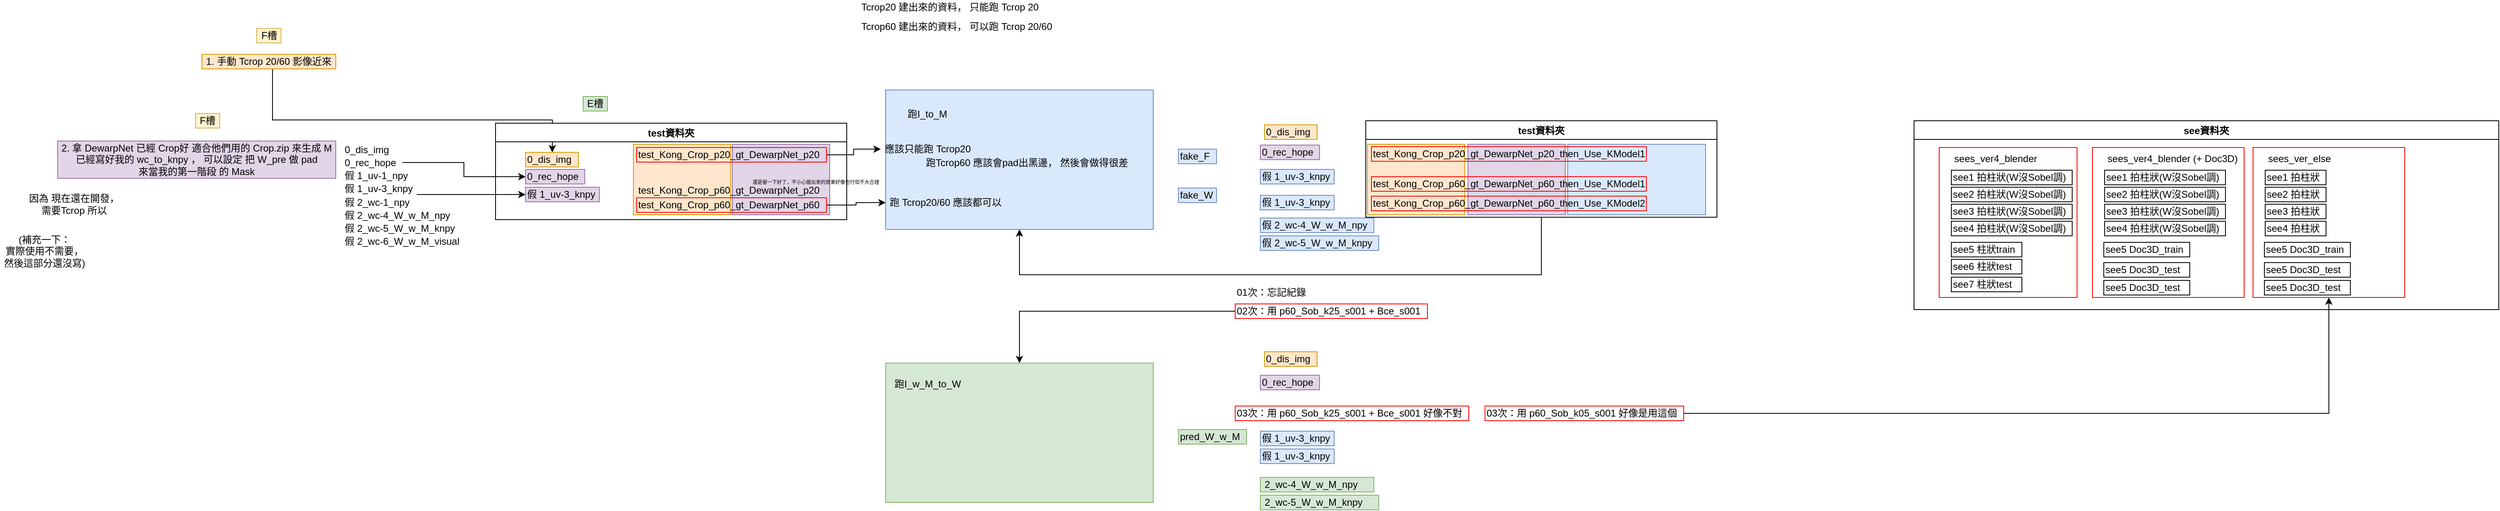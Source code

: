 <mxfile version="16.5.1" type="device"><diagram id="8V7F-LsI8nmG_da1z55P" name="第1頁"><mxGraphModel dx="981" dy="597" grid="0" gridSize="10" guides="1" tooltips="1" connect="1" arrows="1" fold="1" page="0" pageScale="1" pageWidth="827" pageHeight="1169" math="0" shadow="0"><root><mxCell id="0"/><mxCell id="1" parent="0"/><mxCell id="UlSZ71wL_qy7_MCJ2Hab-49" value="" style="rounded=0;whiteSpace=wrap;html=1;fontSize=12;strokeColor=#6c8ebf;fillColor=#dae8fc;" parent="1" vertex="1"><mxGeometry x="1383" y="316" width="330" height="172" as="geometry"/></mxCell><mxCell id="UlSZ71wL_qy7_MCJ2Hab-59" value="" style="rounded=0;whiteSpace=wrap;html=1;fillColor=#e1d5e7;strokeColor=#9673a6;" parent="1" vertex="1"><mxGeometry x="2101" y="383" width="120" height="87" as="geometry"/></mxCell><mxCell id="UlSZ71wL_qy7_MCJ2Hab-58" value="" style="rounded=0;whiteSpace=wrap;html=1;fillColor=#ffe6cc;strokeColor=#d79b00;" parent="1" vertex="1"><mxGeometry x="1977" y="383" width="120" height="87" as="geometry"/></mxCell><mxCell id="UlSZ71wL_qy7_MCJ2Hab-35" value="" style="rounded=0;whiteSpace=wrap;html=1;fillColor=#e1d5e7;strokeColor=#9673a6;" parent="1" vertex="1"><mxGeometry x="1194" y="383" width="120" height="87" as="geometry"/></mxCell><mxCell id="UlSZ71wL_qy7_MCJ2Hab-34" value="" style="rounded=0;whiteSpace=wrap;html=1;fillColor=#ffe6cc;strokeColor=#d79b00;" parent="1" vertex="1"><mxGeometry x="1072" y="383" width="120" height="87" as="geometry"/></mxCell><mxCell id="UlSZ71wL_qy7_MCJ2Hab-19" style="edgeStyle=orthogonalEdgeStyle;rounded=0;orthogonalLoop=1;jettySize=auto;html=1;" parent="1" source="UlSZ71wL_qy7_MCJ2Hab-1" target="UlSZ71wL_qy7_MCJ2Hab-18" edge="1"><mxGeometry relative="1" as="geometry"><Array as="points"><mxPoint x="627" y="353"/><mxPoint x="972" y="353"/></Array></mxGeometry></mxCell><mxCell id="UlSZ71wL_qy7_MCJ2Hab-1" value="1. 手動 Tcrop 20/60 影像近來" style="text;html=1;strokeColor=#d79b00;fillColor=#ffe6cc;align=center;verticalAlign=middle;whiteSpace=wrap;rounded=0;" parent="1" vertex="1"><mxGeometry x="540" y="272" width="165" height="18" as="geometry"/></mxCell><mxCell id="UlSZ71wL_qy7_MCJ2Hab-2" value="因為 現在還在開發，&lt;br&gt;需要Tcrop 所以" style="text;html=1;strokeColor=none;fillColor=none;align=center;verticalAlign=middle;whiteSpace=wrap;rounded=0;" parent="1" vertex="1"><mxGeometry x="322" y="441" width="121" height="32" as="geometry"/></mxCell><mxCell id="UlSZ71wL_qy7_MCJ2Hab-3" value="2. 拿 DewarpNet 已經 Crop好 適合他們用的 Crop.zip 來生成 M&lt;br&gt;已經寫好我的 wc_to_knpy ， 可以設定 把 W_pre 做 pad &lt;br&gt;來當我的第一階段 的 Mask" style="text;html=1;strokeColor=#9673a6;fillColor=#e1d5e7;align=center;verticalAlign=middle;whiteSpace=wrap;rounded=0;" parent="1" vertex="1"><mxGeometry x="362" y="379" width="343" height="46" as="geometry"/></mxCell><mxCell id="UlSZ71wL_qy7_MCJ2Hab-4" value="(補充一下：&lt;br&gt;實際使用不需要，&lt;br&gt;然後這部分還沒寫)" style="text;html=1;strokeColor=none;fillColor=none;align=center;verticalAlign=middle;whiteSpace=wrap;rounded=0;" parent="1" vertex="1"><mxGeometry x="291" y="492" width="110" height="46" as="geometry"/></mxCell><mxCell id="UlSZ71wL_qy7_MCJ2Hab-6" value="0_dis_img&lt;br&gt;" style="text;html=1;strokeColor=none;fillColor=none;align=left;verticalAlign=middle;whiteSpace=wrap;rounded=0;" parent="1" vertex="1"><mxGeometry x="714" y="381" width="65" height="18" as="geometry"/></mxCell><mxCell id="UlSZ71wL_qy7_MCJ2Hab-22" style="edgeStyle=orthogonalEdgeStyle;rounded=0;orthogonalLoop=1;jettySize=auto;html=1;entryX=0;entryY=0.5;entryDx=0;entryDy=0;" parent="1" source="UlSZ71wL_qy7_MCJ2Hab-7" target="UlSZ71wL_qy7_MCJ2Hab-21" edge="1"><mxGeometry relative="1" as="geometry"/></mxCell><mxCell id="UlSZ71wL_qy7_MCJ2Hab-7" value="0_rec_hope&lt;br&gt;" style="text;html=1;strokeColor=none;fillColor=none;align=left;verticalAlign=middle;whiteSpace=wrap;rounded=0;" parent="1" vertex="1"><mxGeometry x="714" y="396" width="73" height="19" as="geometry"/></mxCell><mxCell id="UlSZ71wL_qy7_MCJ2Hab-8" value="假&amp;nbsp;1_uv-1_npy" style="text;html=1;strokeColor=none;fillColor=none;align=left;verticalAlign=middle;whiteSpace=wrap;rounded=0;" parent="1" vertex="1"><mxGeometry x="714" y="413" width="88" height="18" as="geometry"/></mxCell><mxCell id="UlSZ71wL_qy7_MCJ2Hab-24" style="edgeStyle=orthogonalEdgeStyle;rounded=0;orthogonalLoop=1;jettySize=auto;html=1;entryX=0;entryY=0.5;entryDx=0;entryDy=0;" parent="1" source="UlSZ71wL_qy7_MCJ2Hab-9" target="UlSZ71wL_qy7_MCJ2Hab-23" edge="1"><mxGeometry relative="1" as="geometry"><Array as="points"><mxPoint x="846" y="445"/><mxPoint x="846" y="445"/></Array></mxGeometry></mxCell><mxCell id="UlSZ71wL_qy7_MCJ2Hab-9" value="假 1_uv-3_knpy" style="text;html=1;strokeColor=none;fillColor=none;align=left;verticalAlign=middle;whiteSpace=wrap;rounded=0;" parent="1" vertex="1"><mxGeometry x="714" y="429" width="91" height="18" as="geometry"/></mxCell><mxCell id="UlSZ71wL_qy7_MCJ2Hab-11" value="假&amp;nbsp;2_wc-1_npy" style="text;html=1;strokeColor=none;fillColor=none;align=left;verticalAlign=middle;whiteSpace=wrap;rounded=0;" parent="1" vertex="1"><mxGeometry x="714" y="446" width="90" height="18" as="geometry"/></mxCell><mxCell id="UlSZ71wL_qy7_MCJ2Hab-12" value="假&amp;nbsp;2_wc-4_W_w_M_npy" style="text;html=1;strokeColor=none;fillColor=none;align=left;verticalAlign=middle;whiteSpace=wrap;rounded=0;" parent="1" vertex="1"><mxGeometry x="714" y="462" width="140" height="18" as="geometry"/></mxCell><mxCell id="UlSZ71wL_qy7_MCJ2Hab-13" value="假&amp;nbsp;2_wc-5_W_w_M_knpy" style="text;html=1;strokeColor=none;fillColor=none;align=left;verticalAlign=middle;whiteSpace=wrap;rounded=0;" parent="1" vertex="1"><mxGeometry x="714" y="478" width="146" height="18" as="geometry"/></mxCell><mxCell id="UlSZ71wL_qy7_MCJ2Hab-15" value="假&amp;nbsp;2_wc-6_W_w_M_visual" style="text;html=1;strokeColor=none;fillColor=none;align=left;verticalAlign=middle;whiteSpace=wrap;rounded=0;" parent="1" vertex="1"><mxGeometry x="714" y="494" width="151" height="18" as="geometry"/></mxCell><mxCell id="UlSZ71wL_qy7_MCJ2Hab-25" value="test資料夾" style="swimlane;" parent="1" vertex="1"><mxGeometry x="902" y="357" width="433" height="119" as="geometry"/></mxCell><mxCell id="UlSZ71wL_qy7_MCJ2Hab-18" value="0_dis_img&lt;br&gt;" style="text;html=1;strokeColor=#d79b00;fillColor=#ffe6cc;align=left;verticalAlign=middle;whiteSpace=wrap;rounded=0;" parent="UlSZ71wL_qy7_MCJ2Hab-25" vertex="1"><mxGeometry x="37" y="36" width="65" height="18" as="geometry"/></mxCell><mxCell id="UlSZ71wL_qy7_MCJ2Hab-21" value="0_rec_hope&lt;br&gt;" style="text;html=1;strokeColor=#9673a6;fillColor=#e1d5e7;align=left;verticalAlign=middle;whiteSpace=wrap;rounded=0;" parent="UlSZ71wL_qy7_MCJ2Hab-25" vertex="1"><mxGeometry x="37" y="57" width="73" height="18" as="geometry"/></mxCell><mxCell id="UlSZ71wL_qy7_MCJ2Hab-23" value="假 1_uv-3_knpy" style="text;html=1;strokeColor=#9673a6;fillColor=#e1d5e7;align=left;verticalAlign=middle;whiteSpace=wrap;rounded=0;" parent="UlSZ71wL_qy7_MCJ2Hab-25" vertex="1"><mxGeometry x="37" y="79" width="91" height="18" as="geometry"/></mxCell><mxCell id="UlSZ71wL_qy7_MCJ2Hab-26" value="E槽" style="text;html=1;strokeColor=#82b366;fillColor=#d5e8d4;align=center;verticalAlign=middle;whiteSpace=wrap;rounded=0;" parent="1" vertex="1"><mxGeometry x="1010" y="324" width="30" height="18" as="geometry"/></mxCell><mxCell id="UlSZ71wL_qy7_MCJ2Hab-27" value="F槽" style="text;html=1;strokeColor=#d6b656;fillColor=#fff2cc;align=center;verticalAlign=middle;whiteSpace=wrap;rounded=0;" parent="1" vertex="1"><mxGeometry x="607.5" y="240" width="30" height="18" as="geometry"/></mxCell><mxCell id="UlSZ71wL_qy7_MCJ2Hab-28" value="F槽" style="text;html=1;strokeColor=#d6b656;fillColor=#fff2cc;align=center;verticalAlign=middle;whiteSpace=wrap;rounded=0;" parent="1" vertex="1"><mxGeometry x="532" y="345" width="30" height="18" as="geometry"/></mxCell><mxCell id="UlSZ71wL_qy7_MCJ2Hab-45" style="edgeStyle=orthogonalEdgeStyle;rounded=0;orthogonalLoop=1;jettySize=auto;html=1;fontSize=12;" parent="1" source="UlSZ71wL_qy7_MCJ2Hab-29" target="UlSZ71wL_qy7_MCJ2Hab-40" edge="1"><mxGeometry relative="1" as="geometry"/></mxCell><mxCell id="UlSZ71wL_qy7_MCJ2Hab-29" value="test_Kong_Crop_p20_gt_DewarpNet_p20" style="text;html=1;strokeColor=#FF0000;fillColor=none;align=left;verticalAlign=middle;whiteSpace=wrap;rounded=0;" parent="1" vertex="1"><mxGeometry x="1076" y="387" width="234" height="18" as="geometry"/></mxCell><mxCell id="UlSZ71wL_qy7_MCJ2Hab-30" value="test_Kong_Crop_p60_gt_DewarpNet_p20" style="text;html=1;strokeColor=none;fillColor=none;align=left;verticalAlign=middle;whiteSpace=wrap;rounded=0;" parent="1" vertex="1"><mxGeometry x="1076" y="431" width="234" height="18" as="geometry"/></mxCell><mxCell id="UlSZ71wL_qy7_MCJ2Hab-44" style="edgeStyle=orthogonalEdgeStyle;rounded=0;orthogonalLoop=1;jettySize=auto;html=1;entryX=0;entryY=0.5;entryDx=0;entryDy=0;fontSize=12;" parent="1" source="UlSZ71wL_qy7_MCJ2Hab-32" target="UlSZ71wL_qy7_MCJ2Hab-41" edge="1"><mxGeometry relative="1" as="geometry"/></mxCell><mxCell id="UlSZ71wL_qy7_MCJ2Hab-32" value="test_Kong_Crop_p60_gt_DewarpNet_p60" style="text;html=1;strokeColor=#FF0000;fillColor=none;align=left;verticalAlign=middle;whiteSpace=wrap;rounded=0;" parent="1" vertex="1"><mxGeometry x="1076" y="449" width="234" height="18" as="geometry"/></mxCell><mxCell id="UlSZ71wL_qy7_MCJ2Hab-38" value="還是留一下好了，不小心做出來的效果好像也行但不大合理" style="text;html=1;strokeColor=none;fillColor=none;align=left;verticalAlign=middle;whiteSpace=wrap;rounded=0;fontSize=6;" parent="1" vertex="1"><mxGeometry x="1217" y="424.5" width="166" height="11" as="geometry"/></mxCell><mxCell id="UlSZ71wL_qy7_MCJ2Hab-39" value="跑I_to_M" style="text;html=1;strokeColor=none;fillColor=none;align=center;verticalAlign=middle;whiteSpace=wrap;rounded=0;fontSize=12;" parent="1" vertex="1"><mxGeometry x="1405" y="337" width="59" height="18" as="geometry"/></mxCell><mxCell id="UlSZ71wL_qy7_MCJ2Hab-40" value="應該只能跑 Tcrop20" style="text;html=1;strokeColor=none;fillColor=none;align=center;verticalAlign=middle;whiteSpace=wrap;rounded=0;fontSize=12;" parent="1" vertex="1"><mxGeometry x="1377" y="380" width="116" height="18" as="geometry"/></mxCell><mxCell id="UlSZ71wL_qy7_MCJ2Hab-41" value="跑 Tcrop20/60 應該都可以" style="text;html=1;strokeColor=none;fillColor=none;align=center;verticalAlign=middle;whiteSpace=wrap;rounded=0;fontSize=12;" parent="1" vertex="1"><mxGeometry x="1383" y="446" width="148" height="18" as="geometry"/></mxCell><mxCell id="UlSZ71wL_qy7_MCJ2Hab-42" value="跑Tcrop60 應該會pad出黑邊， 然後會做得很差" style="text;html=1;strokeColor=none;fillColor=none;align=center;verticalAlign=middle;whiteSpace=wrap;rounded=0;fontSize=12;" parent="1" vertex="1"><mxGeometry x="1428" y="397" width="259" height="18" as="geometry"/></mxCell><mxCell id="UlSZ71wL_qy7_MCJ2Hab-50" value="fake_F" style="text;html=1;strokeColor=#6c8ebf;fillColor=#dae8fc;align=left;verticalAlign=middle;whiteSpace=wrap;rounded=0;" parent="1" vertex="1"><mxGeometry x="1744" y="389" width="47" height="18" as="geometry"/></mxCell><mxCell id="UlSZ71wL_qy7_MCJ2Hab-51" value="fake_W" style="text;html=1;strokeColor=#6c8ebf;fillColor=#dae8fc;align=left;verticalAlign=middle;whiteSpace=wrap;rounded=0;" parent="1" vertex="1"><mxGeometry x="1744" y="437" width="47" height="18" as="geometry"/></mxCell><mxCell id="UlSZ71wL_qy7_MCJ2Hab-52" value="0_dis_img&lt;br&gt;" style="text;html=1;strokeColor=#d79b00;fillColor=#ffe6cc;align=left;verticalAlign=middle;whiteSpace=wrap;rounded=0;" parent="1" vertex="1"><mxGeometry x="1850" y="359" width="65" height="18" as="geometry"/></mxCell><mxCell id="UlSZ71wL_qy7_MCJ2Hab-53" value="0_rec_hope&lt;br&gt;" style="text;html=1;strokeColor=#9673a6;fillColor=#e1d5e7;align=left;verticalAlign=middle;whiteSpace=wrap;rounded=0;" parent="1" vertex="1"><mxGeometry x="1845" y="384" width="73" height="18" as="geometry"/></mxCell><mxCell id="UlSZ71wL_qy7_MCJ2Hab-54" value="假 1_uv-3_knpy" style="text;html=1;strokeColor=#6c8ebf;fillColor=#dae8fc;align=left;verticalAlign=middle;whiteSpace=wrap;rounded=0;" parent="1" vertex="1"><mxGeometry x="1845" y="414" width="91" height="18" as="geometry"/></mxCell><mxCell id="UlSZ71wL_qy7_MCJ2Hab-55" value="假 1_uv-3_knpy" style="text;html=1;strokeColor=#6c8ebf;fillColor=#dae8fc;align=left;verticalAlign=middle;whiteSpace=wrap;rounded=0;" parent="1" vertex="1"><mxGeometry x="1845" y="446" width="91" height="18" as="geometry"/></mxCell><mxCell id="UlSZ71wL_qy7_MCJ2Hab-56" value="假&amp;nbsp;2_wc-4_W_w_M_npy" style="text;html=1;strokeColor=#6c8ebf;fillColor=#dae8fc;align=left;verticalAlign=middle;whiteSpace=wrap;rounded=0;" parent="1" vertex="1"><mxGeometry x="1845" y="474" width="140" height="18" as="geometry"/></mxCell><mxCell id="UlSZ71wL_qy7_MCJ2Hab-57" value="假&amp;nbsp;2_wc-5_W_w_M_knpy" style="text;html=1;strokeColor=#6c8ebf;fillColor=#dae8fc;align=left;verticalAlign=middle;whiteSpace=wrap;rounded=0;" parent="1" vertex="1"><mxGeometry x="1845" y="496" width="146" height="18" as="geometry"/></mxCell><mxCell id="UlSZ71wL_qy7_MCJ2Hab-65" style="edgeStyle=orthogonalEdgeStyle;rounded=0;orthogonalLoop=1;jettySize=auto;html=1;entryX=0.5;entryY=1;entryDx=0;entryDy=0;fontSize=12;" parent="1" source="UlSZ71wL_qy7_MCJ2Hab-61" target="UlSZ71wL_qy7_MCJ2Hab-49" edge="1"><mxGeometry relative="1" as="geometry"><Array as="points"><mxPoint x="2192" y="544"/><mxPoint x="1548" y="544"/></Array></mxGeometry></mxCell><mxCell id="UlSZ71wL_qy7_MCJ2Hab-61" value="test資料夾" style="swimlane;" parent="1" vertex="1"><mxGeometry x="1975" y="354" width="433" height="119" as="geometry"/></mxCell><mxCell id="UlSZ71wL_qy7_MCJ2Hab-60" value="" style="rounded=0;whiteSpace=wrap;html=1;fillColor=#dae8fc;strokeColor=#6c8ebf;" parent="UlSZ71wL_qy7_MCJ2Hab-61" vertex="1"><mxGeometry x="249" y="29" width="170" height="87" as="geometry"/></mxCell><mxCell id="UlSZ71wL_qy7_MCJ2Hab-46" value="test_Kong_Crop_p60_gt_DewarpNet_p60_then_Use_KModel1" style="text;html=1;strokeColor=#FF0000;fillColor=none;align=left;verticalAlign=middle;whiteSpace=wrap;rounded=0;" parent="UlSZ71wL_qy7_MCJ2Hab-61" vertex="1"><mxGeometry x="7" y="69" width="339" height="18" as="geometry"/></mxCell><mxCell id="UlSZ71wL_qy7_MCJ2Hab-69" value="test_Kong_Crop_p60_gt_DewarpNet_p60_then_Use_KModel2" style="text;html=1;strokeColor=#FF0000;fillColor=none;align=left;verticalAlign=middle;whiteSpace=wrap;rounded=0;" parent="UlSZ71wL_qy7_MCJ2Hab-61" vertex="1"><mxGeometry x="7" y="93" width="339" height="18" as="geometry"/></mxCell><mxCell id="UlSZ71wL_qy7_MCJ2Hab-47" value="test_Kong_Crop_p20_gt_DewarpNet_p20_then_Use_KModel1" style="text;html=1;strokeColor=#FF0000;fillColor=none;align=left;verticalAlign=middle;whiteSpace=wrap;rounded=0;" parent="1" vertex="1"><mxGeometry x="1982" y="386" width="339" height="18" as="geometry"/></mxCell><mxCell id="UlSZ71wL_qy7_MCJ2Hab-67" value="01次：忘記紀錄" style="text;html=1;strokeColor=none;fillColor=none;align=left;verticalAlign=middle;whiteSpace=wrap;rounded=0;fontSize=12;" parent="1" vertex="1"><mxGeometry x="1814" y="557" width="94" height="18" as="geometry"/></mxCell><mxCell id="UlSZ71wL_qy7_MCJ2Hab-72" style="edgeStyle=orthogonalEdgeStyle;rounded=0;orthogonalLoop=1;jettySize=auto;html=1;entryX=0.5;entryY=0;entryDx=0;entryDy=0;fontSize=12;" parent="1" source="UlSZ71wL_qy7_MCJ2Hab-68" target="UlSZ71wL_qy7_MCJ2Hab-70" edge="1"><mxGeometry relative="1" as="geometry"/></mxCell><mxCell id="UlSZ71wL_qy7_MCJ2Hab-68" value="02次：用 p60_Sob_k25_s001 + Bce_s001" style="text;html=1;strokeColor=#FF0000;fillColor=none;align=left;verticalAlign=middle;whiteSpace=wrap;rounded=0;fontSize=12;" parent="1" vertex="1"><mxGeometry x="1814" y="580" width="237" height="18" as="geometry"/></mxCell><mxCell id="UlSZ71wL_qy7_MCJ2Hab-70" value="" style="rounded=0;whiteSpace=wrap;html=1;fontSize=12;strokeColor=#82b366;fillColor=#d5e8d4;" parent="1" vertex="1"><mxGeometry x="1383" y="653" width="330" height="172" as="geometry"/></mxCell><mxCell id="UlSZ71wL_qy7_MCJ2Hab-71" value="跑I_w_M_to_W" style="text;html=1;strokeColor=none;fillColor=none;align=center;verticalAlign=middle;whiteSpace=wrap;rounded=0;fontSize=12;" parent="1" vertex="1"><mxGeometry x="1389" y="670" width="92" height="18" as="geometry"/></mxCell><mxCell id="UlSZ71wL_qy7_MCJ2Hab-73" value="Tcrop60 建出來的資料， 可以跑 Tcrop 20/60" style="text;html=1;strokeColor=none;fillColor=none;align=left;verticalAlign=middle;whiteSpace=wrap;rounded=0;fontSize=12;" parent="1" vertex="1"><mxGeometry x="1351" y="229" width="245" height="18" as="geometry"/></mxCell><mxCell id="UlSZ71wL_qy7_MCJ2Hab-74" value="Tcrop20 建出來的資料， 只能跑 Tcrop 20" style="text;html=1;strokeColor=none;fillColor=none;align=left;verticalAlign=middle;whiteSpace=wrap;rounded=0;fontSize=12;" parent="1" vertex="1"><mxGeometry x="1351" y="205" width="245" height="18" as="geometry"/></mxCell><mxCell id="UlSZ71wL_qy7_MCJ2Hab-75" value="pred_W_w_M" style="text;html=1;strokeColor=#82b366;fillColor=#d5e8d4;align=left;verticalAlign=middle;whiteSpace=wrap;rounded=0;" parent="1" vertex="1"><mxGeometry x="1744" y="735" width="84" height="18" as="geometry"/></mxCell><mxCell id="UlSZ71wL_qy7_MCJ2Hab-76" value="03次：用 p60_Sob_k25_s001 + Bce_s001 好像不對" style="text;html=1;strokeColor=#FF0000;fillColor=none;align=left;verticalAlign=middle;whiteSpace=wrap;rounded=0;fontSize=12;" parent="1" vertex="1"><mxGeometry x="1814" y="706" width="288" height="18" as="geometry"/></mxCell><mxCell id="UlSZ71wL_qy7_MCJ2Hab-77" value="0_dis_img&lt;br&gt;" style="text;html=1;strokeColor=#d79b00;fillColor=#ffe6cc;align=left;verticalAlign=middle;whiteSpace=wrap;rounded=0;" parent="1" vertex="1"><mxGeometry x="1850" y="639" width="65" height="18" as="geometry"/></mxCell><mxCell id="UlSZ71wL_qy7_MCJ2Hab-78" value="0_rec_hope&lt;br&gt;" style="text;html=1;strokeColor=#9673a6;fillColor=#e1d5e7;align=left;verticalAlign=middle;whiteSpace=wrap;rounded=0;" parent="1" vertex="1"><mxGeometry x="1845" y="668" width="73" height="18" as="geometry"/></mxCell><mxCell id="UlSZ71wL_qy7_MCJ2Hab-79" value="假 1_uv-3_knpy" style="text;html=1;strokeColor=#6c8ebf;fillColor=#dae8fc;align=left;verticalAlign=middle;whiteSpace=wrap;rounded=0;" parent="1" vertex="1"><mxGeometry x="1845" y="737" width="91" height="18" as="geometry"/></mxCell><mxCell id="UlSZ71wL_qy7_MCJ2Hab-80" value="假 1_uv-3_knpy" style="text;html=1;strokeColor=#6c8ebf;fillColor=#dae8fc;align=left;verticalAlign=middle;whiteSpace=wrap;rounded=0;" parent="1" vertex="1"><mxGeometry x="1845" y="759" width="91" height="18" as="geometry"/></mxCell><mxCell id="UlSZ71wL_qy7_MCJ2Hab-81" value="&amp;nbsp;2_wc-4_W_w_M_npy" style="text;html=1;strokeColor=#82b366;fillColor=#d5e8d4;align=left;verticalAlign=middle;whiteSpace=wrap;rounded=0;" parent="1" vertex="1"><mxGeometry x="1845" y="794" width="140" height="18" as="geometry"/></mxCell><mxCell id="UlSZ71wL_qy7_MCJ2Hab-82" value="&amp;nbsp;2_wc-5_W_w_M_knpy" style="text;html=1;strokeColor=#82b366;fillColor=#d5e8d4;align=left;verticalAlign=middle;whiteSpace=wrap;rounded=0;" parent="1" vertex="1"><mxGeometry x="1845" y="816" width="146" height="18" as="geometry"/></mxCell><mxCell id="QK4CGsYhI3xjlqvVl1sY-35" style="edgeStyle=orthogonalEdgeStyle;rounded=0;orthogonalLoop=1;jettySize=auto;html=1;" edge="1" parent="1" source="UlSZ71wL_qy7_MCJ2Hab-84" target="QK4CGsYhI3xjlqvVl1sY-26"><mxGeometry relative="1" as="geometry"/></mxCell><mxCell id="UlSZ71wL_qy7_MCJ2Hab-84" value="03次：用 p60_Sob_k05_s001 好像是用這個" style="text;html=1;strokeColor=#FF0000;fillColor=none;align=left;verticalAlign=middle;whiteSpace=wrap;rounded=0;fontSize=12;" parent="1" vertex="1"><mxGeometry x="2122" y="706" width="245" height="18" as="geometry"/></mxCell><mxCell id="QK4CGsYhI3xjlqvVl1sY-1" value="see資料夾" style="swimlane;" vertex="1" parent="1"><mxGeometry x="2651" y="354" width="721" height="233" as="geometry"/></mxCell><mxCell id="QK4CGsYhI3xjlqvVl1sY-5" value="     sees_ver4_blender" style="text;strokeColor=#FF0000;fillColor=none;align=left;verticalAlign=top;whiteSpace=wrap;rounded=0;container=1;" vertex="1" parent="QK4CGsYhI3xjlqvVl1sY-1"><mxGeometry x="31" y="33" width="170" height="185" as="geometry"/></mxCell><mxCell id="QK4CGsYhI3xjlqvVl1sY-8" value="see1 拍柱狀(W沒Sobel調)" style="rounded=0;whiteSpace=wrap;html=1;align=left;" vertex="1" parent="QK4CGsYhI3xjlqvVl1sY-5"><mxGeometry x="15" y="28" width="149" height="18" as="geometry"/></mxCell><mxCell id="QK4CGsYhI3xjlqvVl1sY-9" value="see2 拍柱狀(W沒Sobel調)" style="rounded=0;whiteSpace=wrap;html=1;align=left;" vertex="1" parent="QK4CGsYhI3xjlqvVl1sY-5"><mxGeometry x="15" y="49" width="149" height="18" as="geometry"/></mxCell><mxCell id="QK4CGsYhI3xjlqvVl1sY-10" value="see3 拍柱狀(W沒Sobel調)" style="rounded=0;whiteSpace=wrap;html=1;align=left;" vertex="1" parent="QK4CGsYhI3xjlqvVl1sY-5"><mxGeometry x="15" y="70" width="149" height="18" as="geometry"/></mxCell><mxCell id="QK4CGsYhI3xjlqvVl1sY-12" value="see4 拍柱狀(W沒Sobel調)" style="rounded=0;whiteSpace=wrap;html=1;align=left;" vertex="1" parent="QK4CGsYhI3xjlqvVl1sY-5"><mxGeometry x="15" y="91" width="149" height="18" as="geometry"/></mxCell><mxCell id="QK4CGsYhI3xjlqvVl1sY-13" value="see5 柱狀train" style="rounded=0;whiteSpace=wrap;html=1;align=left;" vertex="1" parent="QK4CGsYhI3xjlqvVl1sY-5"><mxGeometry x="15" y="117" width="87" height="18" as="geometry"/></mxCell><mxCell id="QK4CGsYhI3xjlqvVl1sY-14" value="see6 柱狀test" style="rounded=0;whiteSpace=wrap;html=1;align=left;" vertex="1" parent="QK4CGsYhI3xjlqvVl1sY-5"><mxGeometry x="15" y="138" width="87" height="18" as="geometry"/></mxCell><mxCell id="QK4CGsYhI3xjlqvVl1sY-15" value="see7 柱狀test" style="rounded=0;whiteSpace=wrap;html=1;align=left;" vertex="1" parent="QK4CGsYhI3xjlqvVl1sY-5"><mxGeometry x="15" y="160" width="87" height="18" as="geometry"/></mxCell><mxCell id="QK4CGsYhI3xjlqvVl1sY-16" value="     sees_ver4_blender (+ Doc3D)" style="text;strokeColor=#FF0000;fillColor=none;align=left;verticalAlign=top;whiteSpace=wrap;rounded=0;container=1;" vertex="1" parent="QK4CGsYhI3xjlqvVl1sY-1"><mxGeometry x="220" y="33" width="187" height="185" as="geometry"/></mxCell><mxCell id="QK4CGsYhI3xjlqvVl1sY-17" value="see1 拍柱狀(W沒Sobel調)" style="rounded=0;whiteSpace=wrap;html=1;align=left;" vertex="1" parent="QK4CGsYhI3xjlqvVl1sY-16"><mxGeometry x="15" y="28" width="149" height="18" as="geometry"/></mxCell><mxCell id="QK4CGsYhI3xjlqvVl1sY-18" value="see2 拍柱狀(W沒Sobel調)" style="rounded=0;whiteSpace=wrap;html=1;align=left;" vertex="1" parent="QK4CGsYhI3xjlqvVl1sY-16"><mxGeometry x="15" y="49" width="149" height="18" as="geometry"/></mxCell><mxCell id="QK4CGsYhI3xjlqvVl1sY-19" value="see3 拍柱狀(W沒Sobel調)" style="rounded=0;whiteSpace=wrap;html=1;align=left;" vertex="1" parent="QK4CGsYhI3xjlqvVl1sY-16"><mxGeometry x="15" y="70" width="149" height="18" as="geometry"/></mxCell><mxCell id="QK4CGsYhI3xjlqvVl1sY-20" value="see4 拍柱狀(W沒Sobel調)" style="rounded=0;whiteSpace=wrap;html=1;align=left;" vertex="1" parent="QK4CGsYhI3xjlqvVl1sY-16"><mxGeometry x="15" y="91" width="149" height="18" as="geometry"/></mxCell><mxCell id="QK4CGsYhI3xjlqvVl1sY-21" value="see5 Doc3D_train" style="rounded=0;whiteSpace=wrap;html=1;align=left;" vertex="1" parent="QK4CGsYhI3xjlqvVl1sY-16"><mxGeometry x="14" y="117" width="106" height="18" as="geometry"/></mxCell><mxCell id="QK4CGsYhI3xjlqvVl1sY-24" value="see5 Doc3D_test" style="rounded=0;whiteSpace=wrap;html=1;align=left;" vertex="1" parent="QK4CGsYhI3xjlqvVl1sY-16"><mxGeometry x="14" y="142" width="106" height="18" as="geometry"/></mxCell><mxCell id="QK4CGsYhI3xjlqvVl1sY-25" value="see5 Doc3D_test" style="rounded=0;whiteSpace=wrap;html=1;align=left;" vertex="1" parent="QK4CGsYhI3xjlqvVl1sY-16"><mxGeometry x="14" y="164" width="106" height="18" as="geometry"/></mxCell><mxCell id="QK4CGsYhI3xjlqvVl1sY-26" value="     sees_ver_else" style="text;strokeColor=#FF0000;fillColor=none;align=left;verticalAlign=top;whiteSpace=wrap;rounded=0;container=1;" vertex="1" parent="QK4CGsYhI3xjlqvVl1sY-1"><mxGeometry x="418" y="33" width="187" height="185" as="geometry"/></mxCell><mxCell id="QK4CGsYhI3xjlqvVl1sY-27" value="see1 拍柱狀" style="rounded=0;whiteSpace=wrap;html=1;align=left;" vertex="1" parent="QK4CGsYhI3xjlqvVl1sY-26"><mxGeometry x="15" y="28" width="75" height="18" as="geometry"/></mxCell><mxCell id="QK4CGsYhI3xjlqvVl1sY-28" value="see2 拍柱狀" style="rounded=0;whiteSpace=wrap;html=1;align=left;" vertex="1" parent="QK4CGsYhI3xjlqvVl1sY-26"><mxGeometry x="15" y="49" width="75" height="18" as="geometry"/></mxCell><mxCell id="QK4CGsYhI3xjlqvVl1sY-29" value="see3 拍柱狀" style="rounded=0;whiteSpace=wrap;html=1;align=left;" vertex="1" parent="QK4CGsYhI3xjlqvVl1sY-26"><mxGeometry x="15" y="70" width="75" height="18" as="geometry"/></mxCell><mxCell id="QK4CGsYhI3xjlqvVl1sY-30" value="see4 拍柱狀" style="rounded=0;whiteSpace=wrap;html=1;align=left;" vertex="1" parent="QK4CGsYhI3xjlqvVl1sY-26"><mxGeometry x="15" y="91" width="75" height="18" as="geometry"/></mxCell><mxCell id="QK4CGsYhI3xjlqvVl1sY-31" value="see5 Doc3D_train" style="rounded=0;whiteSpace=wrap;html=1;align=left;" vertex="1" parent="QK4CGsYhI3xjlqvVl1sY-26"><mxGeometry x="14" y="117" width="106" height="18" as="geometry"/></mxCell><mxCell id="QK4CGsYhI3xjlqvVl1sY-32" value="see5 Doc3D_test" style="rounded=0;whiteSpace=wrap;html=1;align=left;" vertex="1" parent="QK4CGsYhI3xjlqvVl1sY-26"><mxGeometry x="14" y="142" width="106" height="18" as="geometry"/></mxCell><mxCell id="QK4CGsYhI3xjlqvVl1sY-33" value="see5 Doc3D_test" style="rounded=0;whiteSpace=wrap;html=1;align=left;" vertex="1" parent="QK4CGsYhI3xjlqvVl1sY-26"><mxGeometry x="14" y="164" width="106" height="18" as="geometry"/></mxCell></root></mxGraphModel></diagram></mxfile>